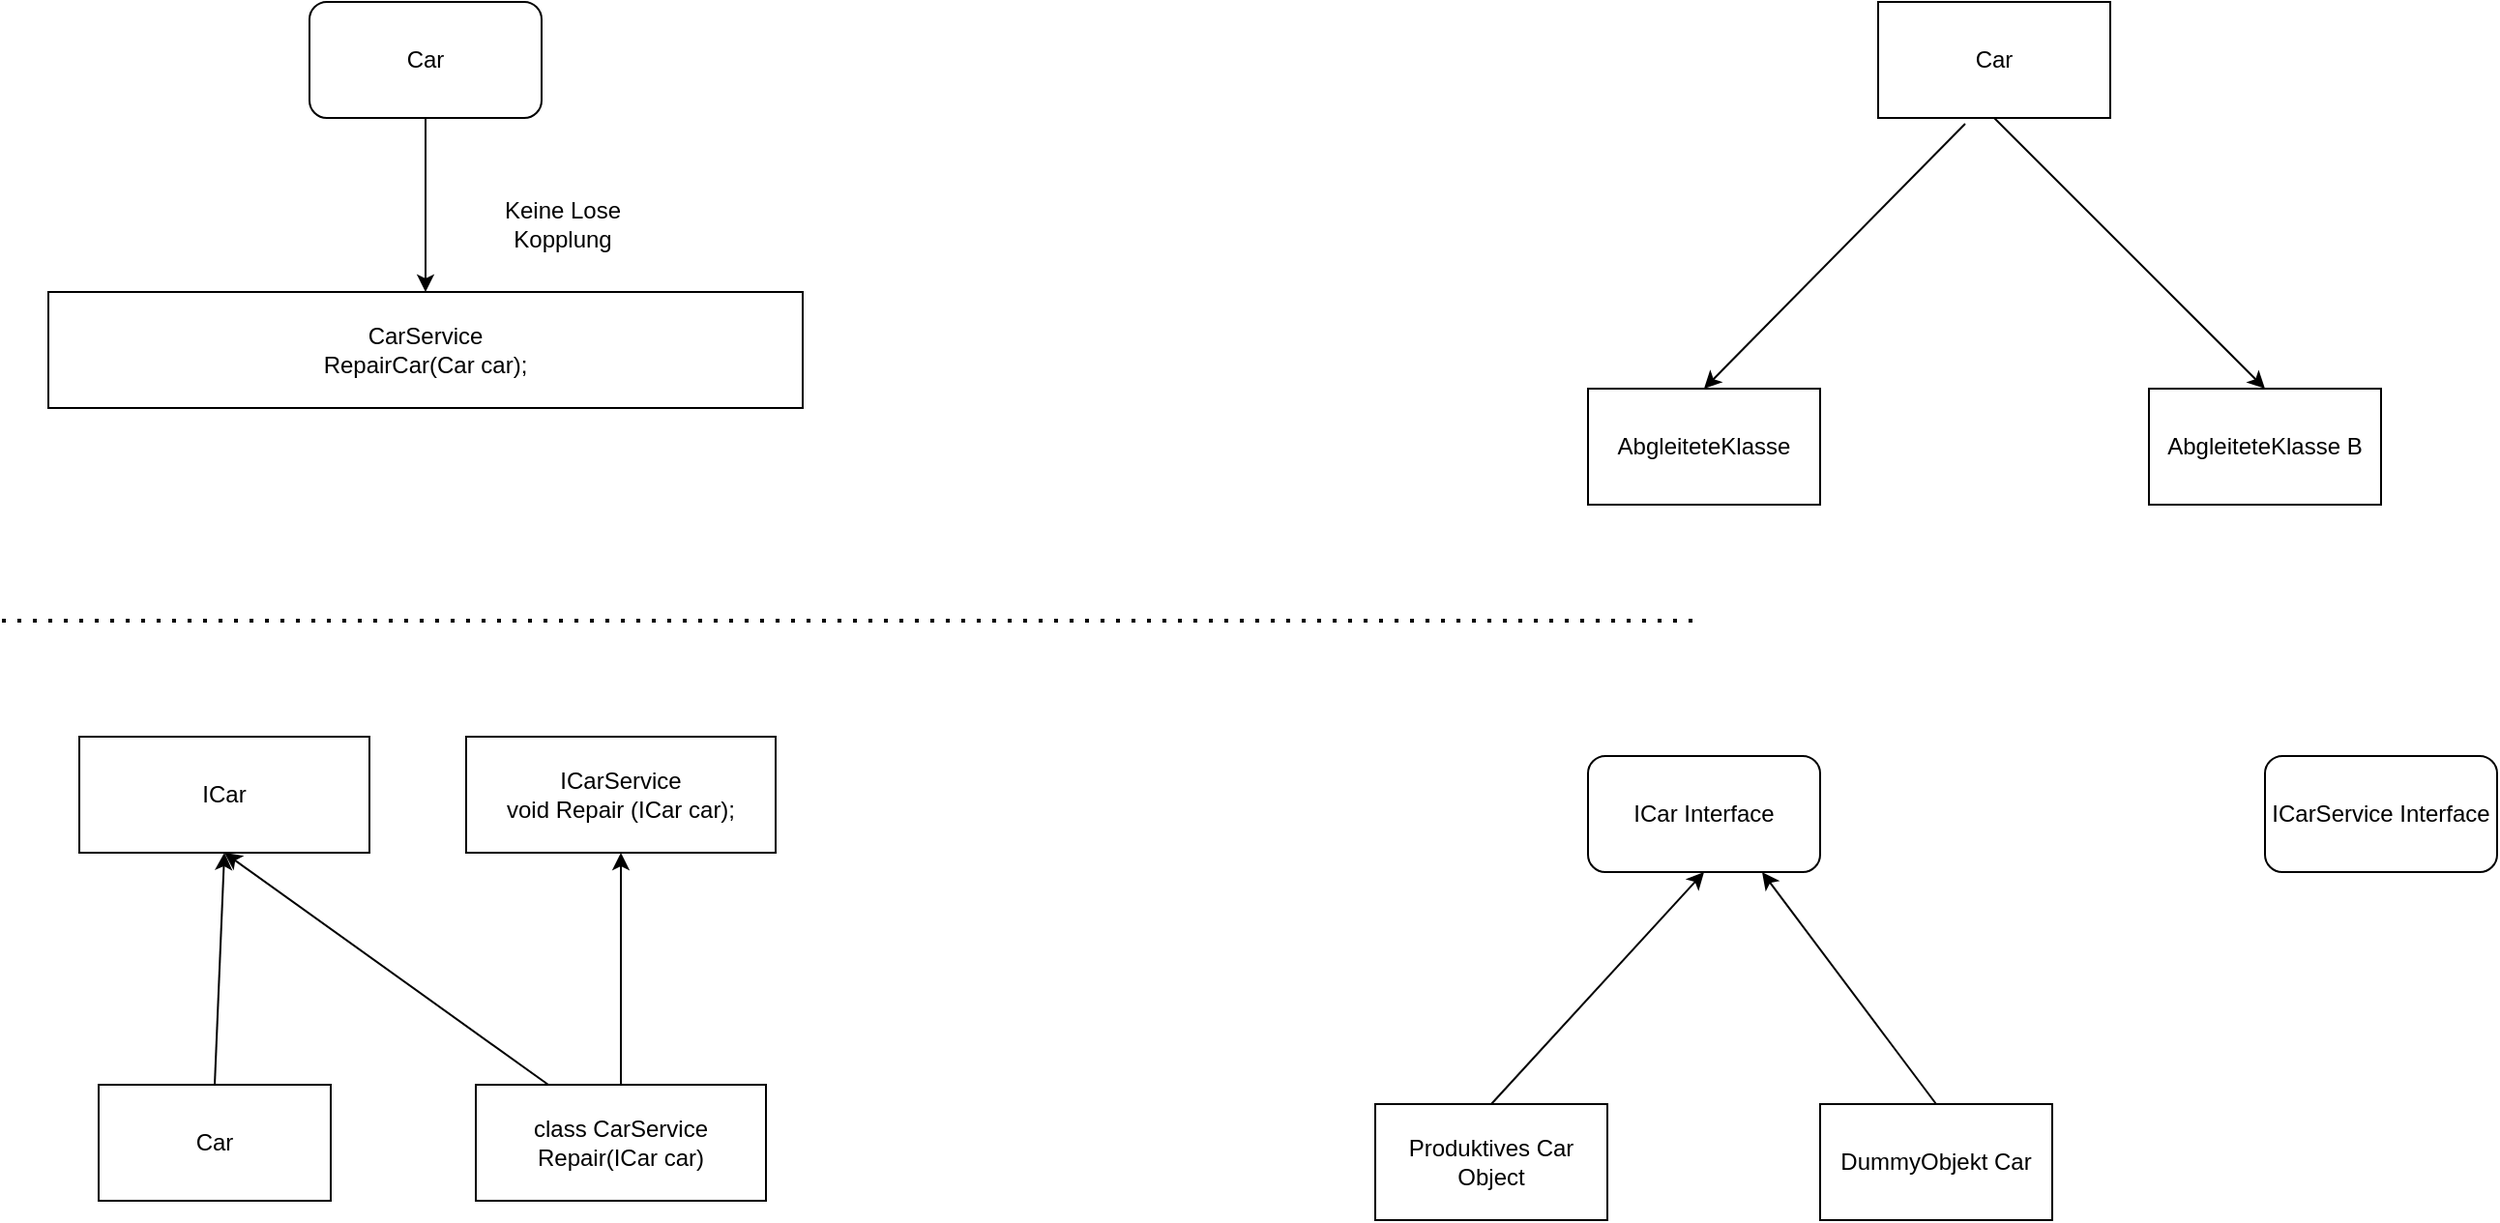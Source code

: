 <mxfile version="15.6.5" type="device"><diagram id="zvl0AuK4zq_-OmCl_3Yz" name="Page-1"><mxGraphModel dx="2489" dy="794" grid="1" gridSize="10" guides="1" tooltips="1" connect="1" arrows="1" fold="1" page="1" pageScale="1" pageWidth="827" pageHeight="1169" math="0" shadow="0"><root><mxCell id="0"/><mxCell id="1" parent="0"/><mxCell id="eWSzLEV5OfcinDCiWRBp-1" value="Car" style="rounded=1;whiteSpace=wrap;html=1;" vertex="1" parent="1"><mxGeometry x="159" y="40" width="120" height="60" as="geometry"/></mxCell><mxCell id="eWSzLEV5OfcinDCiWRBp-2" value="CarService&lt;br&gt;RepairCar(Car car);" style="rounded=0;whiteSpace=wrap;html=1;" vertex="1" parent="1"><mxGeometry x="24" y="190" width="390" height="60" as="geometry"/></mxCell><mxCell id="eWSzLEV5OfcinDCiWRBp-3" value="" style="endArrow=classic;html=1;rounded=0;exitX=0.5;exitY=1;exitDx=0;exitDy=0;entryX=0.5;entryY=0;entryDx=0;entryDy=0;" edge="1" parent="1" source="eWSzLEV5OfcinDCiWRBp-1" target="eWSzLEV5OfcinDCiWRBp-2"><mxGeometry width="50" height="50" relative="1" as="geometry"><mxPoint x="660" y="420" as="sourcePoint"/><mxPoint x="710" y="370" as="targetPoint"/></mxGeometry></mxCell><mxCell id="eWSzLEV5OfcinDCiWRBp-4" value="Keine Lose Kopplung" style="text;html=1;strokeColor=none;fillColor=none;align=center;verticalAlign=middle;whiteSpace=wrap;rounded=0;" vertex="1" parent="1"><mxGeometry x="240" y="140" width="100" height="30" as="geometry"/></mxCell><mxCell id="eWSzLEV5OfcinDCiWRBp-5" value="" style="endArrow=none;dashed=1;html=1;dashPattern=1 3;strokeWidth=2;rounded=0;" edge="1" parent="1"><mxGeometry width="50" height="50" relative="1" as="geometry"><mxPoint y="360" as="sourcePoint"/><mxPoint x="880" y="360" as="targetPoint"/></mxGeometry></mxCell><mxCell id="eWSzLEV5OfcinDCiWRBp-7" value="ICar" style="rounded=0;whiteSpace=wrap;html=1;" vertex="1" parent="1"><mxGeometry x="40" y="420" width="150" height="60" as="geometry"/></mxCell><mxCell id="eWSzLEV5OfcinDCiWRBp-8" value="ICarService&lt;br&gt;void Repair (ICar car);" style="rounded=0;whiteSpace=wrap;html=1;" vertex="1" parent="1"><mxGeometry x="240" y="420" width="160" height="60" as="geometry"/></mxCell><mxCell id="eWSzLEV5OfcinDCiWRBp-9" value="class CarService&lt;br&gt;Repair(ICar car)" style="rounded=0;whiteSpace=wrap;html=1;" vertex="1" parent="1"><mxGeometry x="245" y="600" width="150" height="60" as="geometry"/></mxCell><mxCell id="eWSzLEV5OfcinDCiWRBp-10" value="" style="endArrow=classic;html=1;rounded=0;exitX=0.5;exitY=0;exitDx=0;exitDy=0;entryX=0.5;entryY=1;entryDx=0;entryDy=0;" edge="1" parent="1" source="eWSzLEV5OfcinDCiWRBp-9" target="eWSzLEV5OfcinDCiWRBp-8"><mxGeometry width="50" height="50" relative="1" as="geometry"><mxPoint x="660" y="390" as="sourcePoint"/><mxPoint x="710" y="340" as="targetPoint"/></mxGeometry></mxCell><mxCell id="eWSzLEV5OfcinDCiWRBp-11" value="" style="endArrow=classic;html=1;rounded=0;exitX=0.25;exitY=0;exitDx=0;exitDy=0;entryX=0.5;entryY=1;entryDx=0;entryDy=0;" edge="1" parent="1" source="eWSzLEV5OfcinDCiWRBp-9" target="eWSzLEV5OfcinDCiWRBp-7"><mxGeometry width="50" height="50" relative="1" as="geometry"><mxPoint x="660" y="390" as="sourcePoint"/><mxPoint x="710" y="340" as="targetPoint"/></mxGeometry></mxCell><mxCell id="eWSzLEV5OfcinDCiWRBp-12" value="Car" style="rounded=0;whiteSpace=wrap;html=1;" vertex="1" parent="1"><mxGeometry x="50" y="600" width="120" height="60" as="geometry"/></mxCell><mxCell id="eWSzLEV5OfcinDCiWRBp-14" value="Car" style="rounded=0;whiteSpace=wrap;html=1;" vertex="1" parent="1"><mxGeometry x="970" y="40" width="120" height="60" as="geometry"/></mxCell><mxCell id="eWSzLEV5OfcinDCiWRBp-15" value="" style="endArrow=classic;html=1;rounded=0;exitX=0.5;exitY=0;exitDx=0;exitDy=0;entryX=0.5;entryY=1;entryDx=0;entryDy=0;" edge="1" parent="1" source="eWSzLEV5OfcinDCiWRBp-12" target="eWSzLEV5OfcinDCiWRBp-7"><mxGeometry width="50" height="50" relative="1" as="geometry"><mxPoint x="660" y="390" as="sourcePoint"/><mxPoint x="710" y="340" as="targetPoint"/></mxGeometry></mxCell><mxCell id="eWSzLEV5OfcinDCiWRBp-16" value="AbgleiteteKlasse" style="rounded=0;whiteSpace=wrap;html=1;" vertex="1" parent="1"><mxGeometry x="820" y="240" width="120" height="60" as="geometry"/></mxCell><mxCell id="eWSzLEV5OfcinDCiWRBp-17" value="" style="endArrow=classic;html=1;rounded=0;exitX=0.375;exitY=1.05;exitDx=0;exitDy=0;exitPerimeter=0;entryX=0.5;entryY=0;entryDx=0;entryDy=0;" edge="1" parent="1" source="eWSzLEV5OfcinDCiWRBp-14" target="eWSzLEV5OfcinDCiWRBp-16"><mxGeometry width="50" height="50" relative="1" as="geometry"><mxPoint x="660" y="390" as="sourcePoint"/><mxPoint x="710" y="340" as="targetPoint"/></mxGeometry></mxCell><mxCell id="eWSzLEV5OfcinDCiWRBp-18" value="&lt;span&gt;AbgleiteteKlasse B&lt;/span&gt;" style="rounded=0;whiteSpace=wrap;html=1;" vertex="1" parent="1"><mxGeometry x="1110" y="240" width="120" height="60" as="geometry"/></mxCell><mxCell id="eWSzLEV5OfcinDCiWRBp-19" value="" style="endArrow=classic;html=1;rounded=0;exitX=0.5;exitY=1;exitDx=0;exitDy=0;entryX=0.5;entryY=0;entryDx=0;entryDy=0;" edge="1" parent="1" source="eWSzLEV5OfcinDCiWRBp-14" target="eWSzLEV5OfcinDCiWRBp-18"><mxGeometry width="50" height="50" relative="1" as="geometry"><mxPoint x="660" y="390" as="sourcePoint"/><mxPoint x="710" y="340" as="targetPoint"/></mxGeometry></mxCell><mxCell id="eWSzLEV5OfcinDCiWRBp-20" value="ICar Interface" style="rounded=1;whiteSpace=wrap;html=1;" vertex="1" parent="1"><mxGeometry x="820" y="430" width="120" height="60" as="geometry"/></mxCell><mxCell id="eWSzLEV5OfcinDCiWRBp-21" value="ICarService Interface" style="rounded=1;whiteSpace=wrap;html=1;" vertex="1" parent="1"><mxGeometry x="1170" y="430" width="120" height="60" as="geometry"/></mxCell><mxCell id="eWSzLEV5OfcinDCiWRBp-22" value="Produktives Car Object" style="rounded=0;whiteSpace=wrap;html=1;" vertex="1" parent="1"><mxGeometry x="710" y="610" width="120" height="60" as="geometry"/></mxCell><mxCell id="eWSzLEV5OfcinDCiWRBp-23" value="" style="endArrow=classic;html=1;rounded=0;entryX=0.5;entryY=1;entryDx=0;entryDy=0;exitX=0.5;exitY=0;exitDx=0;exitDy=0;" edge="1" parent="1" source="eWSzLEV5OfcinDCiWRBp-22" target="eWSzLEV5OfcinDCiWRBp-20"><mxGeometry width="50" height="50" relative="1" as="geometry"><mxPoint x="740" y="580" as="sourcePoint"/><mxPoint x="710" y="380" as="targetPoint"/></mxGeometry></mxCell><mxCell id="eWSzLEV5OfcinDCiWRBp-24" value="DummyObjekt Car" style="rounded=0;whiteSpace=wrap;html=1;" vertex="1" parent="1"><mxGeometry x="940" y="610" width="120" height="60" as="geometry"/></mxCell><mxCell id="eWSzLEV5OfcinDCiWRBp-25" value="" style="endArrow=classic;html=1;rounded=0;exitX=0.5;exitY=0;exitDx=0;exitDy=0;entryX=0.75;entryY=1;entryDx=0;entryDy=0;" edge="1" parent="1" source="eWSzLEV5OfcinDCiWRBp-24" target="eWSzLEV5OfcinDCiWRBp-20"><mxGeometry width="50" height="50" relative="1" as="geometry"><mxPoint x="660" y="430" as="sourcePoint"/><mxPoint x="710" y="380" as="targetPoint"/></mxGeometry></mxCell></root></mxGraphModel></diagram></mxfile>